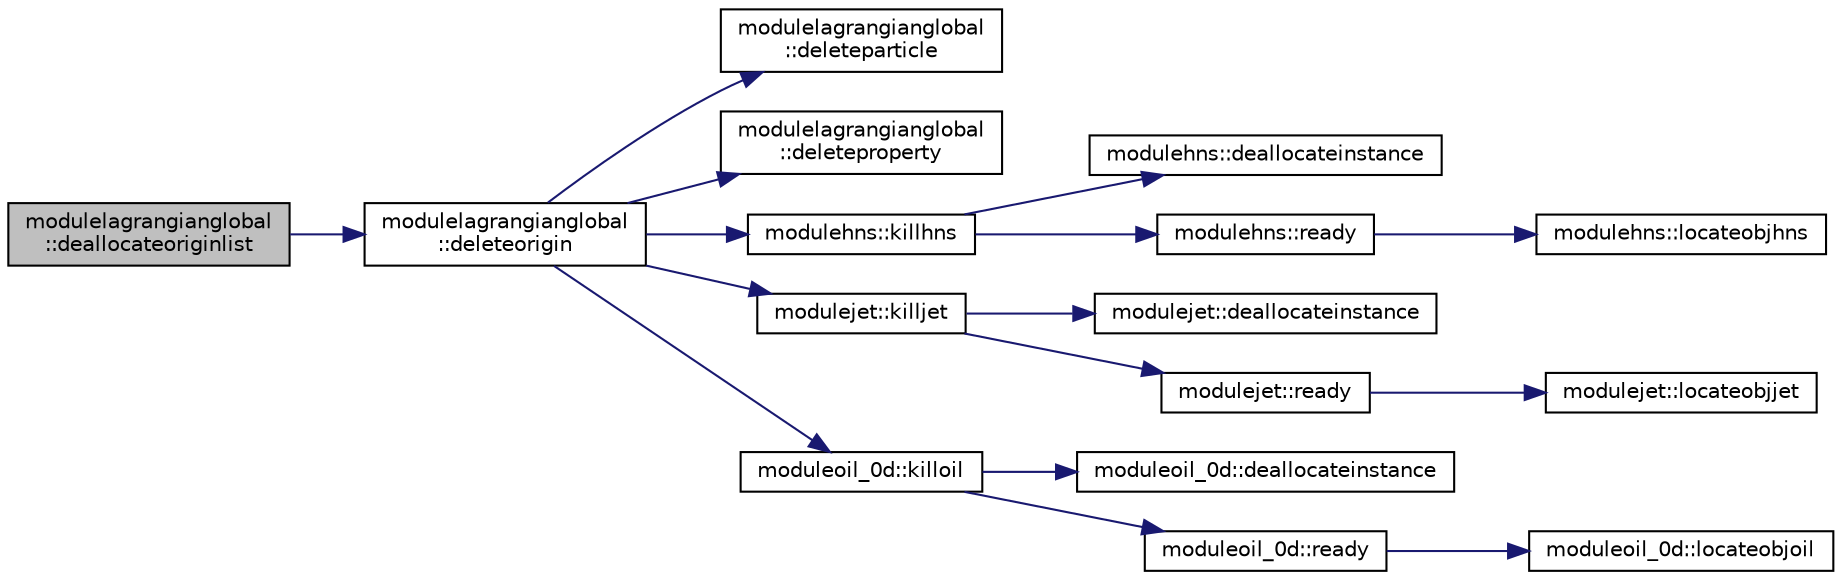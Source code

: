 digraph "modulelagrangianglobal::deallocateoriginlist"
{
 // LATEX_PDF_SIZE
  edge [fontname="Helvetica",fontsize="10",labelfontname="Helvetica",labelfontsize="10"];
  node [fontname="Helvetica",fontsize="10",shape=record];
  rankdir="LR";
  Node1 [label="modulelagrangianglobal\l::deallocateoriginlist",height=0.2,width=0.4,color="black", fillcolor="grey75", style="filled", fontcolor="black",tooltip=" "];
  Node1 -> Node2 [color="midnightblue",fontsize="10",style="solid",fontname="Helvetica"];
  Node2 [label="modulelagrangianglobal\l::deleteorigin",height=0.2,width=0.4,color="black", fillcolor="white", style="filled",URL="$namespacemodulelagrangianglobal.html#a47b61d17a8d0a48abe9ccb2937d67a93",tooltip=" "];
  Node2 -> Node3 [color="midnightblue",fontsize="10",style="solid",fontname="Helvetica"];
  Node3 [label="modulelagrangianglobal\l::deleteparticle",height=0.2,width=0.4,color="black", fillcolor="white", style="filled",URL="$namespacemodulelagrangianglobal.html#aef9b588fe6eb57b2059f4fd96df7bd7d",tooltip=" "];
  Node2 -> Node4 [color="midnightblue",fontsize="10",style="solid",fontname="Helvetica"];
  Node4 [label="modulelagrangianglobal\l::deleteproperty",height=0.2,width=0.4,color="black", fillcolor="white", style="filled",URL="$namespacemodulelagrangianglobal.html#af269f1bc18ee6db0ac6b2b6d27bc7499",tooltip=" "];
  Node2 -> Node5 [color="midnightblue",fontsize="10",style="solid",fontname="Helvetica"];
  Node5 [label="modulehns::killhns",height=0.2,width=0.4,color="black", fillcolor="white", style="filled",URL="$namespacemodulehns.html#ae9cbb1085170907acb10a56c08c0a669",tooltip=" "];
  Node5 -> Node6 [color="midnightblue",fontsize="10",style="solid",fontname="Helvetica"];
  Node6 [label="modulehns::deallocateinstance",height=0.2,width=0.4,color="black", fillcolor="white", style="filled",URL="$namespacemodulehns.html#a3c016aeb7936c47cd4071d8b9aa3ac75",tooltip=" "];
  Node5 -> Node7 [color="midnightblue",fontsize="10",style="solid",fontname="Helvetica"];
  Node7 [label="modulehns::ready",height=0.2,width=0.4,color="black", fillcolor="white", style="filled",URL="$namespacemodulehns.html#a1b4bda03d346568b51278fca35b05366",tooltip=" "];
  Node7 -> Node8 [color="midnightblue",fontsize="10",style="solid",fontname="Helvetica"];
  Node8 [label="modulehns::locateobjhns",height=0.2,width=0.4,color="black", fillcolor="white", style="filled",URL="$namespacemodulehns.html#aff869b6b5dffbe4b2d00b777a1c0455d",tooltip=" "];
  Node2 -> Node9 [color="midnightblue",fontsize="10",style="solid",fontname="Helvetica"];
  Node9 [label="modulejet::killjet",height=0.2,width=0.4,color="black", fillcolor="white", style="filled",URL="$namespacemodulejet.html#a98749a91e325a4b4041aa46d5abfde4e",tooltip=" "];
  Node9 -> Node10 [color="midnightblue",fontsize="10",style="solid",fontname="Helvetica"];
  Node10 [label="modulejet::deallocateinstance",height=0.2,width=0.4,color="black", fillcolor="white", style="filled",URL="$namespacemodulejet.html#aed198ff7ee371124ec0afa1cd4cfe116",tooltip=" "];
  Node9 -> Node11 [color="midnightblue",fontsize="10",style="solid",fontname="Helvetica"];
  Node11 [label="modulejet::ready",height=0.2,width=0.4,color="black", fillcolor="white", style="filled",URL="$namespacemodulejet.html#a08cf17884b67eb6e393c3f7553f6398f",tooltip=" "];
  Node11 -> Node12 [color="midnightblue",fontsize="10",style="solid",fontname="Helvetica"];
  Node12 [label="modulejet::locateobjjet",height=0.2,width=0.4,color="black", fillcolor="white", style="filled",URL="$namespacemodulejet.html#a0b2668a76b18f69741deda8796740f8f",tooltip=" "];
  Node2 -> Node13 [color="midnightblue",fontsize="10",style="solid",fontname="Helvetica"];
  Node13 [label="moduleoil_0d::killoil",height=0.2,width=0.4,color="black", fillcolor="white", style="filled",URL="$namespacemoduleoil__0d.html#af1fa454b03e05f0047dd0b211f889b4b",tooltip=" "];
  Node13 -> Node14 [color="midnightblue",fontsize="10",style="solid",fontname="Helvetica"];
  Node14 [label="moduleoil_0d::deallocateinstance",height=0.2,width=0.4,color="black", fillcolor="white", style="filled",URL="$namespacemoduleoil__0d.html#af21b7b35e50b7197438d5bfc61cb5ac4",tooltip=" "];
  Node13 -> Node15 [color="midnightblue",fontsize="10",style="solid",fontname="Helvetica"];
  Node15 [label="moduleoil_0d::ready",height=0.2,width=0.4,color="black", fillcolor="white", style="filled",URL="$namespacemoduleoil__0d.html#a5cfb3f6c158c2f89ed12f50f11b66786",tooltip=" "];
  Node15 -> Node16 [color="midnightblue",fontsize="10",style="solid",fontname="Helvetica"];
  Node16 [label="moduleoil_0d::locateobjoil",height=0.2,width=0.4,color="black", fillcolor="white", style="filled",URL="$namespacemoduleoil__0d.html#a9c7229be13ce2cc83e0f461b6355f4fa",tooltip=" "];
}
